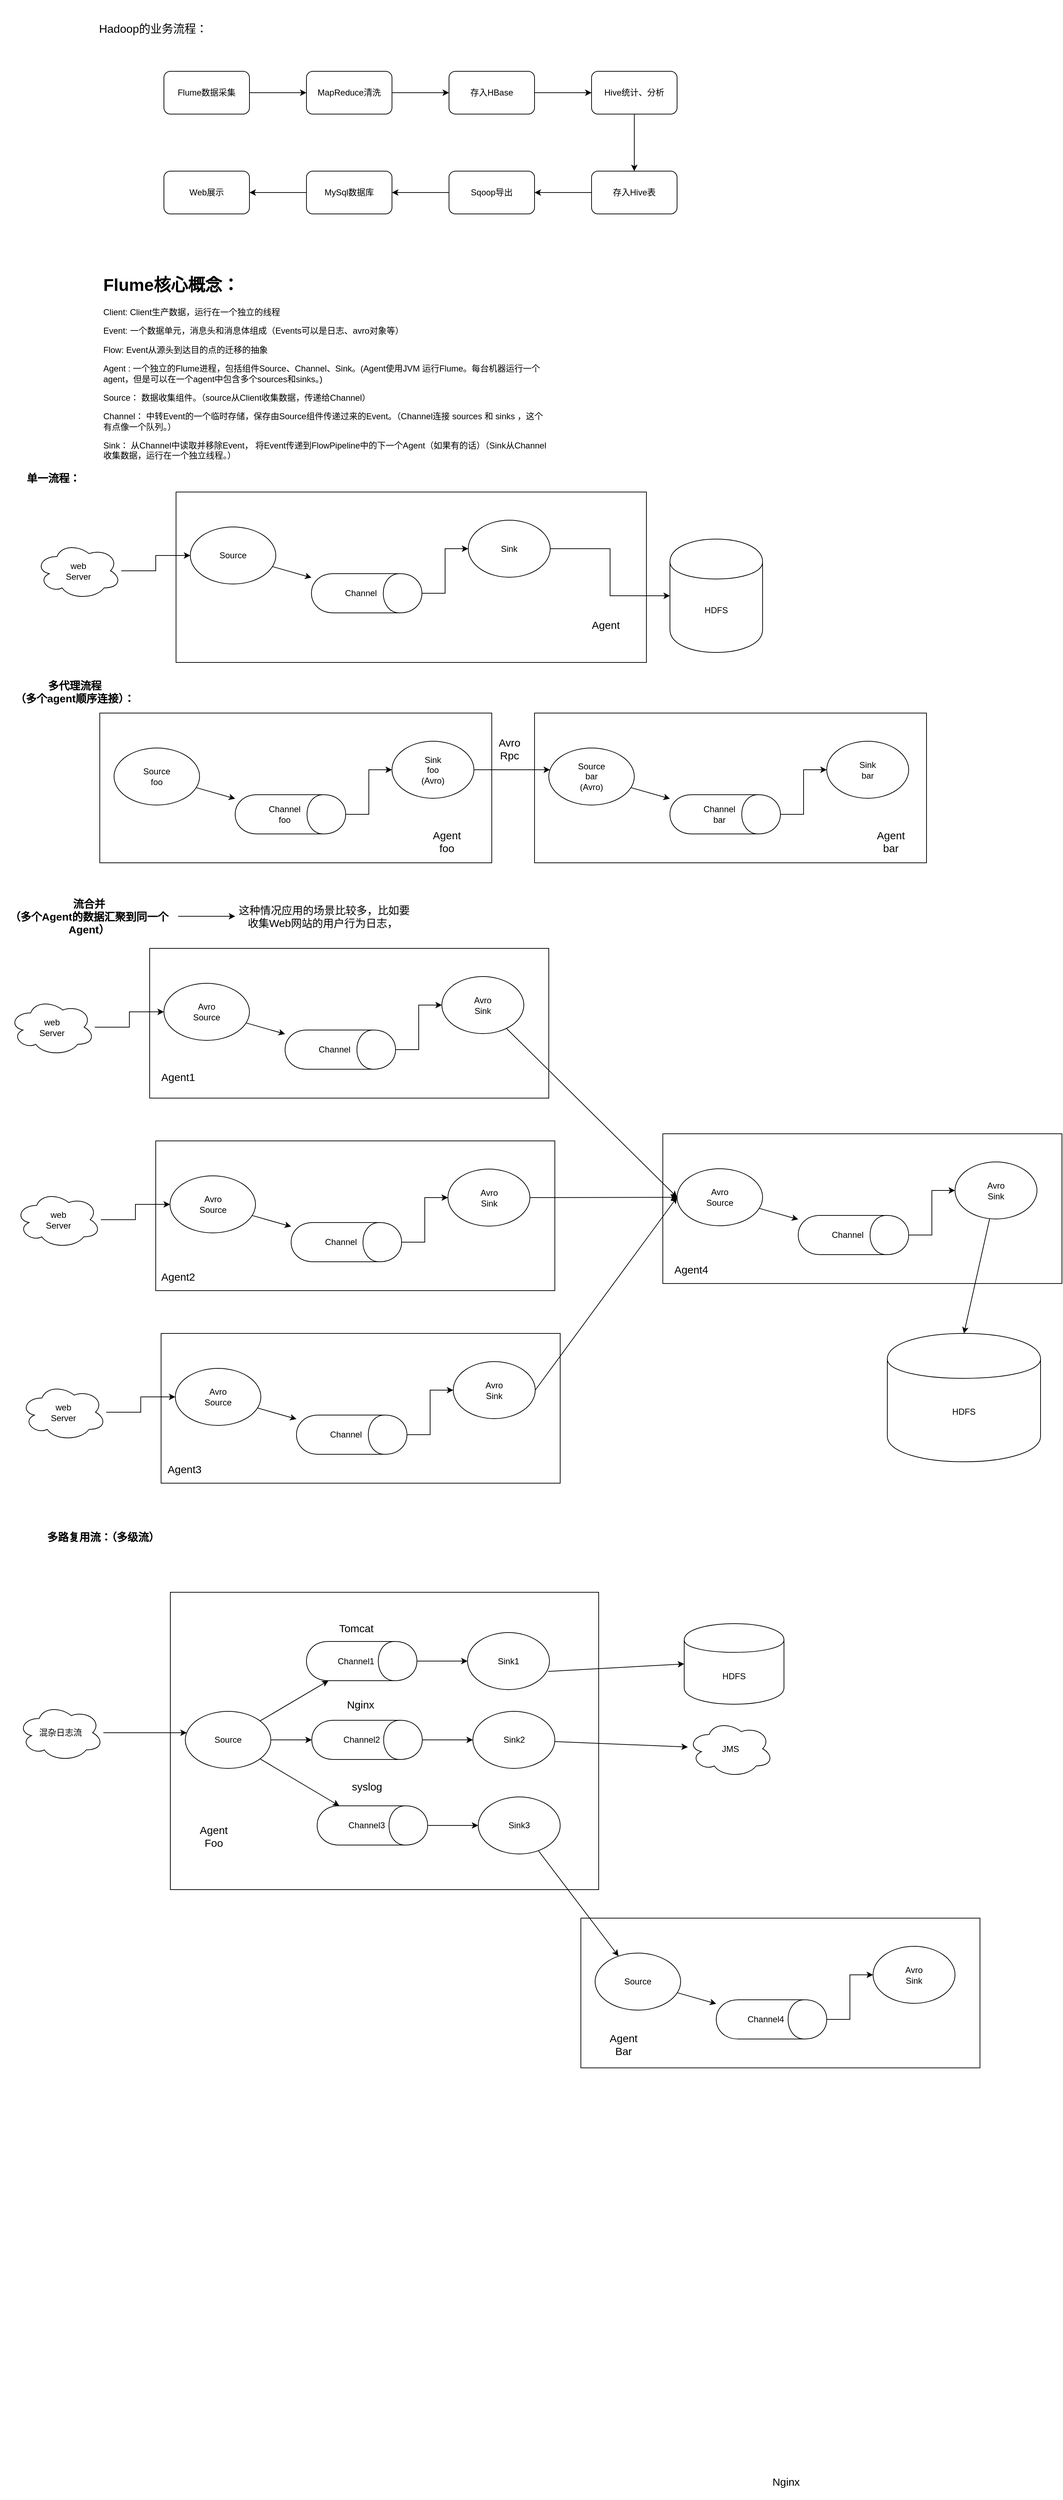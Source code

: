 <mxfile version="12.1.7" type="github" pages="1">
  <diagram id="ICmIhs_kqEvfcZLXCD_S" name="Page-1">
    <mxGraphModel dx="2483" dy="880" grid="1" gridSize="10" guides="1" tooltips="1" connect="1" arrows="1" fold="1" page="1" pageScale="1" pageWidth="827" pageHeight="1169" math="0" shadow="0">
      <root>
        <mxCell id="0"/>
        <mxCell id="1" parent="0"/>
        <mxCell id="8MvzPF-5aZqxKoNmmbvp-98" value="" style="rounded=0;whiteSpace=wrap;html=1;" vertex="1" parent="1">
          <mxGeometry x="159" y="2263" width="601" height="417" as="geometry"/>
        </mxCell>
        <mxCell id="8MvzPF-5aZqxKoNmmbvp-40" value="" style="rounded=0;whiteSpace=wrap;html=1;" vertex="1" parent="1">
          <mxGeometry x="670" y="1030" width="550" height="210" as="geometry"/>
        </mxCell>
        <mxCell id="8MvzPF-5aZqxKoNmmbvp-19" value="" style="rounded=0;whiteSpace=wrap;html=1;" vertex="1" parent="1">
          <mxGeometry x="167" y="720" width="660" height="239" as="geometry"/>
        </mxCell>
        <mxCell id="8MvzPF-5aZqxKoNmmbvp-1" value="&lt;font style=&quot;font-size: 16px&quot;&gt;Hadoop的业务流程：&lt;/font&gt;" style="text;html=1;strokeColor=none;fillColor=none;align=center;verticalAlign=middle;whiteSpace=wrap;rounded=0;" vertex="1" parent="1">
          <mxGeometry x="30" y="30" width="210" height="80" as="geometry"/>
        </mxCell>
        <mxCell id="8MvzPF-5aZqxKoNmmbvp-4" value="" style="edgeStyle=orthogonalEdgeStyle;rounded=0;orthogonalLoop=1;jettySize=auto;html=1;" edge="1" parent="1" source="8MvzPF-5aZqxKoNmmbvp-2" target="8MvzPF-5aZqxKoNmmbvp-3">
          <mxGeometry relative="1" as="geometry"/>
        </mxCell>
        <mxCell id="8MvzPF-5aZqxKoNmmbvp-2" value="Flume数据采集" style="rounded=1;whiteSpace=wrap;html=1;" vertex="1" parent="1">
          <mxGeometry x="150" y="130" width="120" height="60" as="geometry"/>
        </mxCell>
        <mxCell id="8MvzPF-5aZqxKoNmmbvp-6" value="" style="edgeStyle=orthogonalEdgeStyle;rounded=0;orthogonalLoop=1;jettySize=auto;html=1;" edge="1" parent="1" source="8MvzPF-5aZqxKoNmmbvp-3" target="8MvzPF-5aZqxKoNmmbvp-5">
          <mxGeometry relative="1" as="geometry"/>
        </mxCell>
        <mxCell id="8MvzPF-5aZqxKoNmmbvp-3" value="MapReduce清洗" style="rounded=1;whiteSpace=wrap;html=1;" vertex="1" parent="1">
          <mxGeometry x="350" y="130" width="120" height="60" as="geometry"/>
        </mxCell>
        <mxCell id="8MvzPF-5aZqxKoNmmbvp-8" value="" style="edgeStyle=orthogonalEdgeStyle;rounded=0;orthogonalLoop=1;jettySize=auto;html=1;" edge="1" parent="1" source="8MvzPF-5aZqxKoNmmbvp-5" target="8MvzPF-5aZqxKoNmmbvp-7">
          <mxGeometry relative="1" as="geometry"/>
        </mxCell>
        <mxCell id="8MvzPF-5aZqxKoNmmbvp-5" value="存入HBase" style="rounded=1;whiteSpace=wrap;html=1;" vertex="1" parent="1">
          <mxGeometry x="550" y="130" width="120" height="60" as="geometry"/>
        </mxCell>
        <mxCell id="8MvzPF-5aZqxKoNmmbvp-10" value="" style="edgeStyle=orthogonalEdgeStyle;rounded=0;orthogonalLoop=1;jettySize=auto;html=1;" edge="1" parent="1" source="8MvzPF-5aZqxKoNmmbvp-7" target="8MvzPF-5aZqxKoNmmbvp-9">
          <mxGeometry relative="1" as="geometry"/>
        </mxCell>
        <mxCell id="8MvzPF-5aZqxKoNmmbvp-7" value="Hive统计、分析" style="rounded=1;whiteSpace=wrap;html=1;" vertex="1" parent="1">
          <mxGeometry x="750" y="130" width="120" height="60" as="geometry"/>
        </mxCell>
        <mxCell id="8MvzPF-5aZqxKoNmmbvp-12" value="" style="edgeStyle=orthogonalEdgeStyle;rounded=0;orthogonalLoop=1;jettySize=auto;html=1;" edge="1" parent="1" source="8MvzPF-5aZqxKoNmmbvp-9" target="8MvzPF-5aZqxKoNmmbvp-11">
          <mxGeometry relative="1" as="geometry"/>
        </mxCell>
        <mxCell id="8MvzPF-5aZqxKoNmmbvp-9" value="存入Hive表" style="rounded=1;whiteSpace=wrap;html=1;" vertex="1" parent="1">
          <mxGeometry x="750" y="270" width="120" height="60" as="geometry"/>
        </mxCell>
        <mxCell id="8MvzPF-5aZqxKoNmmbvp-14" value="" style="edgeStyle=orthogonalEdgeStyle;rounded=0;orthogonalLoop=1;jettySize=auto;html=1;" edge="1" parent="1" source="8MvzPF-5aZqxKoNmmbvp-11" target="8MvzPF-5aZqxKoNmmbvp-13">
          <mxGeometry relative="1" as="geometry"/>
        </mxCell>
        <mxCell id="8MvzPF-5aZqxKoNmmbvp-11" value="Sqoop导出" style="rounded=1;whiteSpace=wrap;html=1;" vertex="1" parent="1">
          <mxGeometry x="550" y="270" width="120" height="60" as="geometry"/>
        </mxCell>
        <mxCell id="8MvzPF-5aZqxKoNmmbvp-16" value="" style="edgeStyle=orthogonalEdgeStyle;rounded=0;orthogonalLoop=1;jettySize=auto;html=1;" edge="1" parent="1" source="8MvzPF-5aZqxKoNmmbvp-13" target="8MvzPF-5aZqxKoNmmbvp-15">
          <mxGeometry relative="1" as="geometry"/>
        </mxCell>
        <mxCell id="8MvzPF-5aZqxKoNmmbvp-13" value="MySql数据库" style="rounded=1;whiteSpace=wrap;html=1;" vertex="1" parent="1">
          <mxGeometry x="350" y="270" width="120" height="60" as="geometry"/>
        </mxCell>
        <mxCell id="8MvzPF-5aZqxKoNmmbvp-15" value="Web展示" style="rounded=1;whiteSpace=wrap;html=1;" vertex="1" parent="1">
          <mxGeometry x="150" y="270" width="120" height="60" as="geometry"/>
        </mxCell>
        <mxCell id="8MvzPF-5aZqxKoNmmbvp-17" value="&lt;h1&gt;Flume核心概念：&lt;/h1&gt;&lt;p&gt;Client: Client生产数据，运行在一个独立的线程&lt;/p&gt;&lt;p&gt;Event: 一个数据单元，消息头和消息体组成（Events可以是日志、avro对象等）&lt;/p&gt;&lt;p&gt;Flow: Event从源头到达目的点的迁移的抽象&lt;/p&gt;&lt;p&gt;Agent : 一个独立的Flume进程，包括组件Source、Channel、Sink。(&lt;span style=&quot;background-color: rgb(255 , 255 , 255) ; font-family: , &amp;#34;ptsans&amp;#34; , &amp;#34;arial&amp;#34; , sans-serif&quot;&gt;Agent使用JVM 运行Flume。每台机器运行一个agent，但是可以在一个agent中包含&lt;/span&gt;&lt;span style=&quot;background-color: rgb(255 , 255 , 255) ; font-family: , &amp;#34;ptsans&amp;#34; , &amp;#34;arial&amp;#34; , sans-serif&quot;&gt;多个sources和sinks。&lt;/span&gt;&lt;span&gt;)&lt;/span&gt;&lt;/p&gt;&lt;p&gt;&lt;font style=&quot;font-size: 12px&quot;&gt;&lt;span style=&quot;background-color: rgb(255 , 255 , 255)&quot;&gt;Source： 数据收集组件。（source从Client收集数据，传递给Channel）&lt;/span&gt;&lt;br&gt;&lt;/font&gt;&lt;/p&gt;&lt;p&gt;&lt;font style=&quot;font-size: 12px&quot;&gt;&lt;span style=&quot;font-family: , &amp;#34;ptsans&amp;#34; , &amp;#34;arial&amp;#34; , sans-serif ; background-color: rgb(255 , 255 , 255)&quot;&gt;Channel： 中转Event的一个临时存储，保存由Source组件传递过来的Event。（Channel连接 sources 和 sinks ，这个有点像一个队列。）&lt;/span&gt;&lt;span style=&quot;background-color: rgb(255 , 255 , 255)&quot;&gt;&lt;br&gt;&lt;/span&gt;&lt;/font&gt;&lt;/p&gt;&lt;p&gt;&lt;font style=&quot;font-size: 12px&quot;&gt;&lt;span style=&quot;font-family: , &amp;#34;ptsans&amp;#34; , &amp;#34;arial&amp;#34; , sans-serif ; background-color: rgb(255 , 255 , 255)&quot;&gt;Sink： 从Channel中读取并移除Event， 将Event传递到FlowPipeline中的下一个Agent（如果有的话）（Sink从Channel收集数据，运行在一个独立线程。）&lt;/span&gt;&lt;span style=&quot;font-family: , &amp;#34;ptsans&amp;#34; , &amp;#34;arial&amp;#34; , sans-serif ; background-color: rgb(255 , 255 , 255)&quot;&gt;&lt;br&gt;&lt;/span&gt;&lt;/font&gt;&lt;/p&gt;&lt;p&gt;&lt;span style=&quot;background-color: rgb(255 , 255 , 255)&quot;&gt;&lt;br&gt;&lt;/span&gt;&lt;/p&gt;&lt;p&gt;&lt;br&gt;&lt;/p&gt;" style="text;html=1;strokeColor=none;fillColor=none;spacing=5;spacingTop=-20;whiteSpace=wrap;overflow=hidden;rounded=0;" vertex="1" parent="1">
          <mxGeometry x="60" y="410" width="630" height="270" as="geometry"/>
        </mxCell>
        <mxCell id="8MvzPF-5aZqxKoNmmbvp-22" value="" style="edgeStyle=orthogonalEdgeStyle;rounded=0;orthogonalLoop=1;jettySize=auto;html=1;" edge="1" parent="1" source="8MvzPF-5aZqxKoNmmbvp-18" target="8MvzPF-5aZqxKoNmmbvp-20">
          <mxGeometry relative="1" as="geometry">
            <mxPoint x="140" y="865.5" as="targetPoint"/>
          </mxGeometry>
        </mxCell>
        <mxCell id="8MvzPF-5aZqxKoNmmbvp-18" value="web&lt;br&gt;Server" style="ellipse;shape=cloud;whiteSpace=wrap;html=1;" vertex="1" parent="1">
          <mxGeometry x="-30" y="790.5" width="120" height="80" as="geometry"/>
        </mxCell>
        <mxCell id="8MvzPF-5aZqxKoNmmbvp-20" value="Source" style="ellipse;whiteSpace=wrap;html=1;" vertex="1" parent="1">
          <mxGeometry x="187" y="769" width="120" height="80" as="geometry"/>
        </mxCell>
        <mxCell id="8MvzPF-5aZqxKoNmmbvp-28" value="" style="edgeStyle=orthogonalEdgeStyle;rounded=0;orthogonalLoop=1;jettySize=auto;html=1;" edge="1" parent="1" source="8MvzPF-5aZqxKoNmmbvp-23" target="8MvzPF-5aZqxKoNmmbvp-26">
          <mxGeometry relative="1" as="geometry">
            <mxPoint x="667" y="862.5" as="targetPoint"/>
          </mxGeometry>
        </mxCell>
        <mxCell id="8MvzPF-5aZqxKoNmmbvp-23" value="Channel" style="shape=cylinder;whiteSpace=wrap;html=1;boundedLbl=1;backgroundOutline=1;direction=south;" vertex="1" parent="1">
          <mxGeometry x="357" y="834.5" width="155" height="55" as="geometry"/>
        </mxCell>
        <mxCell id="8MvzPF-5aZqxKoNmmbvp-24" value="&lt;font style=&quot;font-size: 15px&quot;&gt;Agent&lt;/font&gt;" style="text;html=1;strokeColor=none;fillColor=none;align=center;verticalAlign=middle;whiteSpace=wrap;rounded=0;" vertex="1" parent="1">
          <mxGeometry x="750" y="895.5" width="40" height="20" as="geometry"/>
        </mxCell>
        <mxCell id="8MvzPF-5aZqxKoNmmbvp-25" value="" style="endArrow=classic;html=1;" edge="1" parent="1" source="8MvzPF-5aZqxKoNmmbvp-20" target="8MvzPF-5aZqxKoNmmbvp-23">
          <mxGeometry width="50" height="50" relative="1" as="geometry">
            <mxPoint x="-53" y="1019" as="sourcePoint"/>
            <mxPoint x="-3" y="969" as="targetPoint"/>
          </mxGeometry>
        </mxCell>
        <mxCell id="8MvzPF-5aZqxKoNmmbvp-31" value="" style="edgeStyle=orthogonalEdgeStyle;rounded=0;orthogonalLoop=1;jettySize=auto;html=1;" edge="1" parent="1" source="8MvzPF-5aZqxKoNmmbvp-26" target="8MvzPF-5aZqxKoNmmbvp-29">
          <mxGeometry relative="1" as="geometry">
            <mxPoint x="840" y="790" as="targetPoint"/>
          </mxGeometry>
        </mxCell>
        <mxCell id="8MvzPF-5aZqxKoNmmbvp-26" value="Sink" style="ellipse;whiteSpace=wrap;html=1;" vertex="1" parent="1">
          <mxGeometry x="577" y="759.5" width="115" height="80" as="geometry"/>
        </mxCell>
        <mxCell id="8MvzPF-5aZqxKoNmmbvp-29" value="HDFS" style="shape=cylinder;whiteSpace=wrap;html=1;boundedLbl=1;backgroundOutline=1;" vertex="1" parent="1">
          <mxGeometry x="860" y="786" width="130" height="159" as="geometry"/>
        </mxCell>
        <mxCell id="8MvzPF-5aZqxKoNmmbvp-32" value="&lt;b&gt;&lt;font style=&quot;font-size: 15px&quot;&gt;单一流程：&lt;/font&gt;&lt;/b&gt;" style="text;html=1;strokeColor=none;fillColor=none;align=center;verticalAlign=middle;whiteSpace=wrap;rounded=0;" vertex="1" parent="1">
          <mxGeometry x="-55" y="680" width="100" height="40" as="geometry"/>
        </mxCell>
        <mxCell id="8MvzPF-5aZqxKoNmmbvp-33" value="" style="rounded=0;whiteSpace=wrap;html=1;" vertex="1" parent="1">
          <mxGeometry x="60" y="1030" width="550" height="210" as="geometry"/>
        </mxCell>
        <mxCell id="8MvzPF-5aZqxKoNmmbvp-34" value="Source&lt;br&gt;foo" style="ellipse;whiteSpace=wrap;html=1;" vertex="1" parent="1">
          <mxGeometry x="80" y="1079" width="120" height="80" as="geometry"/>
        </mxCell>
        <mxCell id="8MvzPF-5aZqxKoNmmbvp-35" value="" style="edgeStyle=orthogonalEdgeStyle;rounded=0;orthogonalLoop=1;jettySize=auto;html=1;" edge="1" parent="1" source="8MvzPF-5aZqxKoNmmbvp-36" target="8MvzPF-5aZqxKoNmmbvp-38">
          <mxGeometry relative="1" as="geometry">
            <mxPoint x="560" y="1172.5" as="targetPoint"/>
          </mxGeometry>
        </mxCell>
        <mxCell id="8MvzPF-5aZqxKoNmmbvp-36" value="Channel&lt;br&gt;foo" style="shape=cylinder;whiteSpace=wrap;html=1;boundedLbl=1;backgroundOutline=1;direction=south;" vertex="1" parent="1">
          <mxGeometry x="250" y="1144.5" width="155" height="55" as="geometry"/>
        </mxCell>
        <mxCell id="8MvzPF-5aZqxKoNmmbvp-37" value="" style="endArrow=classic;html=1;" edge="1" parent="1" source="8MvzPF-5aZqxKoNmmbvp-34" target="8MvzPF-5aZqxKoNmmbvp-36">
          <mxGeometry width="50" height="50" relative="1" as="geometry">
            <mxPoint x="-160" y="1329" as="sourcePoint"/>
            <mxPoint x="-110" y="1279" as="targetPoint"/>
          </mxGeometry>
        </mxCell>
        <mxCell id="8MvzPF-5aZqxKoNmmbvp-48" value="" style="edgeStyle=orthogonalEdgeStyle;rounded=0;orthogonalLoop=1;jettySize=auto;html=1;" edge="1" parent="1" source="8MvzPF-5aZqxKoNmmbvp-38" target="8MvzPF-5aZqxKoNmmbvp-41">
          <mxGeometry relative="1" as="geometry">
            <mxPoint x="665" y="1109.5" as="targetPoint"/>
            <Array as="points">
              <mxPoint x="660" y="1110"/>
              <mxPoint x="660" y="1110"/>
            </Array>
          </mxGeometry>
        </mxCell>
        <mxCell id="8MvzPF-5aZqxKoNmmbvp-38" value="Sink&lt;br&gt;foo&lt;br&gt;(Avro)" style="ellipse;whiteSpace=wrap;html=1;" vertex="1" parent="1">
          <mxGeometry x="470" y="1069.5" width="115" height="80" as="geometry"/>
        </mxCell>
        <mxCell id="8MvzPF-5aZqxKoNmmbvp-39" value="&lt;b&gt;&lt;font style=&quot;font-size: 15px&quot;&gt;多代理流程&lt;br&gt;（多个agent顺序连接）：&lt;/font&gt;&lt;/b&gt;" style="text;html=1;strokeColor=none;fillColor=none;align=center;verticalAlign=middle;whiteSpace=wrap;rounded=0;" vertex="1" parent="1">
          <mxGeometry x="-80" y="980" width="210" height="40" as="geometry"/>
        </mxCell>
        <mxCell id="8MvzPF-5aZqxKoNmmbvp-41" value="Source&lt;br&gt;bar&lt;br&gt;(Avro)" style="ellipse;whiteSpace=wrap;html=1;" vertex="1" parent="1">
          <mxGeometry x="690" y="1079" width="120" height="80" as="geometry"/>
        </mxCell>
        <mxCell id="8MvzPF-5aZqxKoNmmbvp-42" value="" style="edgeStyle=orthogonalEdgeStyle;rounded=0;orthogonalLoop=1;jettySize=auto;html=1;" edge="1" parent="1" source="8MvzPF-5aZqxKoNmmbvp-43" target="8MvzPF-5aZqxKoNmmbvp-45">
          <mxGeometry relative="1" as="geometry">
            <mxPoint x="1170" y="1172.5" as="targetPoint"/>
          </mxGeometry>
        </mxCell>
        <mxCell id="8MvzPF-5aZqxKoNmmbvp-43" value="Channel&lt;br&gt;bar" style="shape=cylinder;whiteSpace=wrap;html=1;boundedLbl=1;backgroundOutline=1;direction=south;" vertex="1" parent="1">
          <mxGeometry x="860" y="1144.5" width="155" height="55" as="geometry"/>
        </mxCell>
        <mxCell id="8MvzPF-5aZqxKoNmmbvp-44" value="" style="endArrow=classic;html=1;" edge="1" parent="1" source="8MvzPF-5aZqxKoNmmbvp-41" target="8MvzPF-5aZqxKoNmmbvp-43">
          <mxGeometry width="50" height="50" relative="1" as="geometry">
            <mxPoint x="450" y="1329" as="sourcePoint"/>
            <mxPoint x="500" y="1279" as="targetPoint"/>
          </mxGeometry>
        </mxCell>
        <mxCell id="8MvzPF-5aZqxKoNmmbvp-45" value="Sink&lt;br&gt;bar" style="ellipse;whiteSpace=wrap;html=1;" vertex="1" parent="1">
          <mxGeometry x="1080" y="1069.5" width="115" height="80" as="geometry"/>
        </mxCell>
        <mxCell id="8MvzPF-5aZqxKoNmmbvp-46" value="&lt;font style=&quot;font-size: 15px&quot;&gt;Agent&lt;br&gt;foo&lt;br&gt;&lt;/font&gt;" style="text;html=1;strokeColor=none;fillColor=none;align=center;verticalAlign=middle;whiteSpace=wrap;rounded=0;" vertex="1" parent="1">
          <mxGeometry x="527" y="1200" width="40" height="20" as="geometry"/>
        </mxCell>
        <mxCell id="8MvzPF-5aZqxKoNmmbvp-49" value="&lt;font style=&quot;font-size: 15px&quot;&gt;Avro&lt;br&gt;Rpc&lt;br&gt;&lt;/font&gt;" style="text;html=1;strokeColor=none;fillColor=none;align=center;verticalAlign=middle;whiteSpace=wrap;rounded=0;" vertex="1" parent="1">
          <mxGeometry x="614.5" y="1069.5" width="40" height="20" as="geometry"/>
        </mxCell>
        <mxCell id="8MvzPF-5aZqxKoNmmbvp-51" value="&lt;font style=&quot;font-size: 15px&quot;&gt;Agent&lt;br&gt;bar&lt;br&gt;&lt;/font&gt;" style="text;html=1;strokeColor=none;fillColor=none;align=center;verticalAlign=middle;whiteSpace=wrap;rounded=0;" vertex="1" parent="1">
          <mxGeometry x="1150" y="1199.5" width="40" height="20" as="geometry"/>
        </mxCell>
        <mxCell id="8MvzPF-5aZqxKoNmmbvp-95" value="" style="edgeStyle=orthogonalEdgeStyle;rounded=0;orthogonalLoop=1;jettySize=auto;html=1;" edge="1" parent="1" source="8MvzPF-5aZqxKoNmmbvp-52" target="8MvzPF-5aZqxKoNmmbvp-94">
          <mxGeometry relative="1" as="geometry"/>
        </mxCell>
        <mxCell id="8MvzPF-5aZqxKoNmmbvp-52" value="&lt;span style=&quot;font-size: 15px&quot;&gt;&lt;b&gt;流合并&lt;br&gt;（多个Agent的数据汇聚到同一个Agent）&lt;/b&gt;&lt;/span&gt;" style="text;html=1;strokeColor=none;fillColor=none;align=center;verticalAlign=middle;whiteSpace=wrap;rounded=0;" vertex="1" parent="1">
          <mxGeometry x="-80" y="1280" width="250" height="70" as="geometry"/>
        </mxCell>
        <mxCell id="8MvzPF-5aZqxKoNmmbvp-94" value="&lt;span style=&quot;font-family: , &amp;#34;ptsans&amp;#34; , &amp;#34;arial&amp;#34; , sans-serif ; font-size: 15px ; background-color: rgb(255 , 255 , 255)&quot;&gt;这种情况应用的场景比较多，比如要收集&lt;/span&gt;&lt;span class=&quot;fontstyle1&quot; style=&quot;margin: 0px ; padding: 0px ; font-family: , &amp;#34;ptsans&amp;#34; , &amp;#34;arial&amp;#34; , sans-serif ; font-size: 15px ; background-color: rgb(255 , 255 , 255)&quot;&gt;Web&lt;span class=&quot;fontstyle0&quot; style=&quot;margin: 0px ; padding: 0px&quot;&gt;网站的用户行为日志，&amp;nbsp;&lt;/span&gt;&lt;/span&gt;" style="text;html=1;strokeColor=none;fillColor=none;align=center;verticalAlign=middle;whiteSpace=wrap;rounded=0;" vertex="1" parent="1">
          <mxGeometry x="250" y="1280" width="250" height="70" as="geometry"/>
        </mxCell>
        <mxCell id="8MvzPF-5aZqxKoNmmbvp-53" value="" style="rounded=0;whiteSpace=wrap;html=1;" vertex="1" parent="1">
          <mxGeometry x="130" y="1360" width="560" height="210" as="geometry"/>
        </mxCell>
        <mxCell id="8MvzPF-5aZqxKoNmmbvp-54" value="" style="edgeStyle=orthogonalEdgeStyle;rounded=0;orthogonalLoop=1;jettySize=auto;html=1;" edge="1" parent="1" source="8MvzPF-5aZqxKoNmmbvp-55" target="8MvzPF-5aZqxKoNmmbvp-56">
          <mxGeometry relative="1" as="geometry">
            <mxPoint x="103" y="1505.5" as="targetPoint"/>
          </mxGeometry>
        </mxCell>
        <mxCell id="8MvzPF-5aZqxKoNmmbvp-55" value="web&lt;br&gt;Server" style="ellipse;shape=cloud;whiteSpace=wrap;html=1;" vertex="1" parent="1">
          <mxGeometry x="-67" y="1430.5" width="120" height="80" as="geometry"/>
        </mxCell>
        <mxCell id="8MvzPF-5aZqxKoNmmbvp-56" value="Avro&lt;br&gt;Source" style="ellipse;whiteSpace=wrap;html=1;" vertex="1" parent="1">
          <mxGeometry x="150" y="1409" width="120" height="80" as="geometry"/>
        </mxCell>
        <mxCell id="8MvzPF-5aZqxKoNmmbvp-57" value="" style="edgeStyle=orthogonalEdgeStyle;rounded=0;orthogonalLoop=1;jettySize=auto;html=1;" edge="1" parent="1" source="8MvzPF-5aZqxKoNmmbvp-58" target="8MvzPF-5aZqxKoNmmbvp-60">
          <mxGeometry relative="1" as="geometry">
            <mxPoint x="630" y="1502.5" as="targetPoint"/>
          </mxGeometry>
        </mxCell>
        <mxCell id="8MvzPF-5aZqxKoNmmbvp-58" value="Channel" style="shape=cylinder;whiteSpace=wrap;html=1;boundedLbl=1;backgroundOutline=1;direction=south;" vertex="1" parent="1">
          <mxGeometry x="320" y="1474.5" width="155" height="55" as="geometry"/>
        </mxCell>
        <mxCell id="8MvzPF-5aZqxKoNmmbvp-59" value="" style="endArrow=classic;html=1;" edge="1" parent="1" source="8MvzPF-5aZqxKoNmmbvp-56" target="8MvzPF-5aZqxKoNmmbvp-58">
          <mxGeometry width="50" height="50" relative="1" as="geometry">
            <mxPoint x="-90" y="1659" as="sourcePoint"/>
            <mxPoint x="-40" y="1609" as="targetPoint"/>
          </mxGeometry>
        </mxCell>
        <mxCell id="8MvzPF-5aZqxKoNmmbvp-60" value="Avro&lt;br&gt;Sink" style="ellipse;whiteSpace=wrap;html=1;" vertex="1" parent="1">
          <mxGeometry x="540" y="1399.5" width="115" height="80" as="geometry"/>
        </mxCell>
        <mxCell id="8MvzPF-5aZqxKoNmmbvp-61" value="" style="rounded=0;whiteSpace=wrap;html=1;" vertex="1" parent="1">
          <mxGeometry x="138.5" y="1630" width="560" height="210" as="geometry"/>
        </mxCell>
        <mxCell id="8MvzPF-5aZqxKoNmmbvp-62" value="" style="edgeStyle=orthogonalEdgeStyle;rounded=0;orthogonalLoop=1;jettySize=auto;html=1;" edge="1" parent="1" source="8MvzPF-5aZqxKoNmmbvp-63" target="8MvzPF-5aZqxKoNmmbvp-64">
          <mxGeometry relative="1" as="geometry">
            <mxPoint x="111.5" y="1775.5" as="targetPoint"/>
          </mxGeometry>
        </mxCell>
        <mxCell id="8MvzPF-5aZqxKoNmmbvp-63" value="web&lt;br&gt;Server" style="ellipse;shape=cloud;whiteSpace=wrap;html=1;" vertex="1" parent="1">
          <mxGeometry x="-58.5" y="1700.5" width="120" height="80" as="geometry"/>
        </mxCell>
        <mxCell id="8MvzPF-5aZqxKoNmmbvp-64" value="Avro&lt;br&gt;Source" style="ellipse;whiteSpace=wrap;html=1;" vertex="1" parent="1">
          <mxGeometry x="158.5" y="1679" width="120" height="80" as="geometry"/>
        </mxCell>
        <mxCell id="8MvzPF-5aZqxKoNmmbvp-65" value="" style="edgeStyle=orthogonalEdgeStyle;rounded=0;orthogonalLoop=1;jettySize=auto;html=1;" edge="1" parent="1" source="8MvzPF-5aZqxKoNmmbvp-66" target="8MvzPF-5aZqxKoNmmbvp-68">
          <mxGeometry relative="1" as="geometry">
            <mxPoint x="638.5" y="1772.5" as="targetPoint"/>
          </mxGeometry>
        </mxCell>
        <mxCell id="8MvzPF-5aZqxKoNmmbvp-66" value="Channel" style="shape=cylinder;whiteSpace=wrap;html=1;boundedLbl=1;backgroundOutline=1;direction=south;" vertex="1" parent="1">
          <mxGeometry x="328.5" y="1744.5" width="155" height="55" as="geometry"/>
        </mxCell>
        <mxCell id="8MvzPF-5aZqxKoNmmbvp-67" value="" style="endArrow=classic;html=1;" edge="1" parent="1" source="8MvzPF-5aZqxKoNmmbvp-64" target="8MvzPF-5aZqxKoNmmbvp-66">
          <mxGeometry width="50" height="50" relative="1" as="geometry">
            <mxPoint x="-81.5" y="1929" as="sourcePoint"/>
            <mxPoint x="-31.5" y="1879" as="targetPoint"/>
          </mxGeometry>
        </mxCell>
        <mxCell id="8MvzPF-5aZqxKoNmmbvp-68" value="Avro&lt;br&gt;Sink" style="ellipse;whiteSpace=wrap;html=1;" vertex="1" parent="1">
          <mxGeometry x="548.5" y="1669.5" width="115" height="80" as="geometry"/>
        </mxCell>
        <mxCell id="8MvzPF-5aZqxKoNmmbvp-69" value="" style="rounded=0;whiteSpace=wrap;html=1;" vertex="1" parent="1">
          <mxGeometry x="146" y="1900" width="560" height="210" as="geometry"/>
        </mxCell>
        <mxCell id="8MvzPF-5aZqxKoNmmbvp-70" value="" style="edgeStyle=orthogonalEdgeStyle;rounded=0;orthogonalLoop=1;jettySize=auto;html=1;" edge="1" parent="1" source="8MvzPF-5aZqxKoNmmbvp-71" target="8MvzPF-5aZqxKoNmmbvp-72">
          <mxGeometry relative="1" as="geometry">
            <mxPoint x="119" y="2045.5" as="targetPoint"/>
          </mxGeometry>
        </mxCell>
        <mxCell id="8MvzPF-5aZqxKoNmmbvp-71" value="web&lt;br&gt;Server" style="ellipse;shape=cloud;whiteSpace=wrap;html=1;" vertex="1" parent="1">
          <mxGeometry x="-51" y="1970.5" width="120" height="80" as="geometry"/>
        </mxCell>
        <mxCell id="8MvzPF-5aZqxKoNmmbvp-72" value="Avro&lt;br&gt;Source" style="ellipse;whiteSpace=wrap;html=1;" vertex="1" parent="1">
          <mxGeometry x="166" y="1949" width="120" height="80" as="geometry"/>
        </mxCell>
        <mxCell id="8MvzPF-5aZqxKoNmmbvp-73" value="" style="edgeStyle=orthogonalEdgeStyle;rounded=0;orthogonalLoop=1;jettySize=auto;html=1;" edge="1" parent="1" source="8MvzPF-5aZqxKoNmmbvp-74" target="8MvzPF-5aZqxKoNmmbvp-76">
          <mxGeometry relative="1" as="geometry">
            <mxPoint x="646" y="2042.5" as="targetPoint"/>
          </mxGeometry>
        </mxCell>
        <mxCell id="8MvzPF-5aZqxKoNmmbvp-74" value="Channel" style="shape=cylinder;whiteSpace=wrap;html=1;boundedLbl=1;backgroundOutline=1;direction=south;" vertex="1" parent="1">
          <mxGeometry x="336" y="2014.5" width="155" height="55" as="geometry"/>
        </mxCell>
        <mxCell id="8MvzPF-5aZqxKoNmmbvp-75" value="" style="endArrow=classic;html=1;" edge="1" parent="1" source="8MvzPF-5aZqxKoNmmbvp-72" target="8MvzPF-5aZqxKoNmmbvp-74">
          <mxGeometry width="50" height="50" relative="1" as="geometry">
            <mxPoint x="-74" y="2199" as="sourcePoint"/>
            <mxPoint x="-24" y="2149" as="targetPoint"/>
          </mxGeometry>
        </mxCell>
        <mxCell id="8MvzPF-5aZqxKoNmmbvp-76" value="Avro&lt;br&gt;Sink" style="ellipse;whiteSpace=wrap;html=1;" vertex="1" parent="1">
          <mxGeometry x="556" y="1939.5" width="115" height="80" as="geometry"/>
        </mxCell>
        <mxCell id="8MvzPF-5aZqxKoNmmbvp-77" value="&lt;font style=&quot;font-size: 15px&quot;&gt;Agent1&lt;/font&gt;" style="text;html=1;strokeColor=none;fillColor=none;align=center;verticalAlign=middle;whiteSpace=wrap;rounded=0;" vertex="1" parent="1">
          <mxGeometry x="150" y="1529.5" width="40" height="20" as="geometry"/>
        </mxCell>
        <mxCell id="8MvzPF-5aZqxKoNmmbvp-78" value="&lt;font style=&quot;font-size: 15px&quot;&gt;Agent2&lt;/font&gt;" style="text;html=1;strokeColor=none;fillColor=none;align=center;verticalAlign=middle;whiteSpace=wrap;rounded=0;" vertex="1" parent="1">
          <mxGeometry x="150" y="1810" width="40" height="20" as="geometry"/>
        </mxCell>
        <mxCell id="8MvzPF-5aZqxKoNmmbvp-79" value="&lt;font style=&quot;font-size: 15px&quot;&gt;Agent3&lt;/font&gt;" style="text;html=1;strokeColor=none;fillColor=none;align=center;verticalAlign=middle;whiteSpace=wrap;rounded=0;" vertex="1" parent="1">
          <mxGeometry x="158.5" y="2080" width="40" height="20" as="geometry"/>
        </mxCell>
        <mxCell id="8MvzPF-5aZqxKoNmmbvp-80" value="" style="rounded=0;whiteSpace=wrap;html=1;" vertex="1" parent="1">
          <mxGeometry x="850" y="1620" width="560" height="210" as="geometry"/>
        </mxCell>
        <mxCell id="8MvzPF-5aZqxKoNmmbvp-81" value="Avro&lt;br&gt;Source" style="ellipse;whiteSpace=wrap;html=1;" vertex="1" parent="1">
          <mxGeometry x="870" y="1669" width="120" height="80" as="geometry"/>
        </mxCell>
        <mxCell id="8MvzPF-5aZqxKoNmmbvp-82" value="" style="edgeStyle=orthogonalEdgeStyle;rounded=0;orthogonalLoop=1;jettySize=auto;html=1;" edge="1" parent="1" source="8MvzPF-5aZqxKoNmmbvp-83" target="8MvzPF-5aZqxKoNmmbvp-85">
          <mxGeometry relative="1" as="geometry">
            <mxPoint x="1350" y="1762.5" as="targetPoint"/>
          </mxGeometry>
        </mxCell>
        <mxCell id="8MvzPF-5aZqxKoNmmbvp-83" value="Channel" style="shape=cylinder;whiteSpace=wrap;html=1;boundedLbl=1;backgroundOutline=1;direction=south;" vertex="1" parent="1">
          <mxGeometry x="1040" y="1734.5" width="155" height="55" as="geometry"/>
        </mxCell>
        <mxCell id="8MvzPF-5aZqxKoNmmbvp-84" value="" style="endArrow=classic;html=1;" edge="1" parent="1" source="8MvzPF-5aZqxKoNmmbvp-81" target="8MvzPF-5aZqxKoNmmbvp-83">
          <mxGeometry width="50" height="50" relative="1" as="geometry">
            <mxPoint x="630" y="1919" as="sourcePoint"/>
            <mxPoint x="680" y="1869" as="targetPoint"/>
          </mxGeometry>
        </mxCell>
        <mxCell id="8MvzPF-5aZqxKoNmmbvp-85" value="Avro&lt;br&gt;Sink" style="ellipse;whiteSpace=wrap;html=1;" vertex="1" parent="1">
          <mxGeometry x="1260" y="1659.5" width="115" height="80" as="geometry"/>
        </mxCell>
        <mxCell id="8MvzPF-5aZqxKoNmmbvp-86" value="&lt;font style=&quot;font-size: 15px&quot;&gt;Agent4&lt;/font&gt;" style="text;html=1;strokeColor=none;fillColor=none;align=center;verticalAlign=middle;whiteSpace=wrap;rounded=0;" vertex="1" parent="1">
          <mxGeometry x="870" y="1799.5" width="40" height="20" as="geometry"/>
        </mxCell>
        <mxCell id="8MvzPF-5aZqxKoNmmbvp-89" value="" style="endArrow=classic;html=1;exitX=1;exitY=0.5;exitDx=0;exitDy=0;" edge="1" parent="1" source="8MvzPF-5aZqxKoNmmbvp-76" target="8MvzPF-5aZqxKoNmmbvp-81">
          <mxGeometry width="50" height="50" relative="1" as="geometry">
            <mxPoint x="-80" y="2180" as="sourcePoint"/>
            <mxPoint x="790" y="1760" as="targetPoint"/>
            <Array as="points">
              <mxPoint x="870" y="1709"/>
            </Array>
          </mxGeometry>
        </mxCell>
        <mxCell id="8MvzPF-5aZqxKoNmmbvp-90" value="" style="endArrow=classic;html=1;exitX=1;exitY=0.5;exitDx=0;exitDy=0;" edge="1" parent="1" source="8MvzPF-5aZqxKoNmmbvp-68" target="8MvzPF-5aZqxKoNmmbvp-81">
          <mxGeometry width="50" height="50" relative="1" as="geometry">
            <mxPoint x="670" y="1721.5" as="sourcePoint"/>
            <mxPoint x="789" y="1502" as="targetPoint"/>
          </mxGeometry>
        </mxCell>
        <mxCell id="8MvzPF-5aZqxKoNmmbvp-91" value="" style="endArrow=classic;html=1;entryX=0;entryY=0.5;entryDx=0;entryDy=0;" edge="1" parent="1" source="8MvzPF-5aZqxKoNmmbvp-60" target="8MvzPF-5aZqxKoNmmbvp-81">
          <mxGeometry width="50" height="50" relative="1" as="geometry">
            <mxPoint x="691" y="1999.5" as="sourcePoint"/>
            <mxPoint x="810" y="1780" as="targetPoint"/>
          </mxGeometry>
        </mxCell>
        <mxCell id="8MvzPF-5aZqxKoNmmbvp-92" value="HDFS" style="shape=cylinder;whiteSpace=wrap;html=1;boundedLbl=1;backgroundOutline=1;" vertex="1" parent="1">
          <mxGeometry x="1165" y="1900" width="215" height="180" as="geometry"/>
        </mxCell>
        <mxCell id="8MvzPF-5aZqxKoNmmbvp-93" value="" style="endArrow=classic;html=1;entryX=0.5;entryY=0;entryDx=0;entryDy=0;" edge="1" parent="1" source="8MvzPF-5aZqxKoNmmbvp-85" target="8MvzPF-5aZqxKoNmmbvp-92">
          <mxGeometry width="50" height="50" relative="1" as="geometry">
            <mxPoint x="580" y="2180" as="sourcePoint"/>
            <mxPoint x="630" y="2130" as="targetPoint"/>
          </mxGeometry>
        </mxCell>
        <mxCell id="8MvzPF-5aZqxKoNmmbvp-96" value="&lt;span style=&quot;font-size: 15px&quot;&gt;&lt;b&gt;多路复用流：（多级流）&lt;/b&gt;&lt;/span&gt;" style="text;html=1;strokeColor=none;fillColor=none;align=center;verticalAlign=middle;whiteSpace=wrap;rounded=0;" vertex="1" parent="1">
          <mxGeometry x="-60" y="2150" width="250" height="70" as="geometry"/>
        </mxCell>
        <mxCell id="8MvzPF-5aZqxKoNmmbvp-107" value="" style="edgeStyle=orthogonalEdgeStyle;rounded=0;orthogonalLoop=1;jettySize=auto;html=1;entryX=0.017;entryY=0.375;entryDx=0;entryDy=0;entryPerimeter=0;" edge="1" parent="1" source="8MvzPF-5aZqxKoNmmbvp-97" target="8MvzPF-5aZqxKoNmmbvp-99">
          <mxGeometry relative="1" as="geometry">
            <mxPoint x="-100" y="2320" as="targetPoint"/>
          </mxGeometry>
        </mxCell>
        <mxCell id="8MvzPF-5aZqxKoNmmbvp-97" value="混杂日志流" style="ellipse;shape=cloud;whiteSpace=wrap;html=1;" vertex="1" parent="1">
          <mxGeometry x="-55" y="2420" width="120" height="80" as="geometry"/>
        </mxCell>
        <mxCell id="8MvzPF-5aZqxKoNmmbvp-114" value="" style="edgeStyle=orthogonalEdgeStyle;rounded=0;orthogonalLoop=1;jettySize=auto;html=1;" edge="1" parent="1" source="8MvzPF-5aZqxKoNmmbvp-99" target="8MvzPF-5aZqxKoNmmbvp-109">
          <mxGeometry relative="1" as="geometry"/>
        </mxCell>
        <mxCell id="8MvzPF-5aZqxKoNmmbvp-99" value="Source" style="ellipse;whiteSpace=wrap;html=1;" vertex="1" parent="1">
          <mxGeometry x="180" y="2430" width="120" height="80" as="geometry"/>
        </mxCell>
        <mxCell id="8MvzPF-5aZqxKoNmmbvp-100" value="" style="edgeStyle=orthogonalEdgeStyle;rounded=0;orthogonalLoop=1;jettySize=auto;html=1;" edge="1" parent="1" source="8MvzPF-5aZqxKoNmmbvp-101" target="8MvzPF-5aZqxKoNmmbvp-103">
          <mxGeometry relative="1" as="geometry">
            <mxPoint x="666" y="2422.5" as="targetPoint"/>
          </mxGeometry>
        </mxCell>
        <mxCell id="8MvzPF-5aZqxKoNmmbvp-101" value="Channel1" style="shape=cylinder;whiteSpace=wrap;html=1;boundedLbl=1;backgroundOutline=1;direction=south;" vertex="1" parent="1">
          <mxGeometry x="350" y="2332" width="155" height="55" as="geometry"/>
        </mxCell>
        <mxCell id="8MvzPF-5aZqxKoNmmbvp-102" value="" style="endArrow=classic;html=1;" edge="1" parent="1" source="8MvzPF-5aZqxKoNmmbvp-99" target="8MvzPF-5aZqxKoNmmbvp-101">
          <mxGeometry width="50" height="50" relative="1" as="geometry">
            <mxPoint x="-54" y="2579" as="sourcePoint"/>
            <mxPoint x="-4" y="2529" as="targetPoint"/>
          </mxGeometry>
        </mxCell>
        <mxCell id="8MvzPF-5aZqxKoNmmbvp-103" value="Sink1" style="ellipse;whiteSpace=wrap;html=1;" vertex="1" parent="1">
          <mxGeometry x="576" y="2319.5" width="115" height="80" as="geometry"/>
        </mxCell>
        <mxCell id="8MvzPF-5aZqxKoNmmbvp-108" value="" style="edgeStyle=orthogonalEdgeStyle;rounded=0;orthogonalLoop=1;jettySize=auto;html=1;" edge="1" parent="1" source="8MvzPF-5aZqxKoNmmbvp-109" target="8MvzPF-5aZqxKoNmmbvp-110">
          <mxGeometry relative="1" as="geometry">
            <mxPoint x="673.5" y="2533" as="targetPoint"/>
          </mxGeometry>
        </mxCell>
        <mxCell id="8MvzPF-5aZqxKoNmmbvp-109" value="Channel2" style="shape=cylinder;whiteSpace=wrap;html=1;boundedLbl=1;backgroundOutline=1;direction=south;" vertex="1" parent="1">
          <mxGeometry x="357.5" y="2442.5" width="155" height="55" as="geometry"/>
        </mxCell>
        <mxCell id="8MvzPF-5aZqxKoNmmbvp-110" value="Sink2" style="ellipse;whiteSpace=wrap;html=1;" vertex="1" parent="1">
          <mxGeometry x="583.5" y="2430" width="115" height="80" as="geometry"/>
        </mxCell>
        <mxCell id="8MvzPF-5aZqxKoNmmbvp-111" value="" style="edgeStyle=orthogonalEdgeStyle;rounded=0;orthogonalLoop=1;jettySize=auto;html=1;" edge="1" parent="1" source="8MvzPF-5aZqxKoNmmbvp-112" target="8MvzPF-5aZqxKoNmmbvp-113">
          <mxGeometry relative="1" as="geometry">
            <mxPoint x="681" y="2653" as="targetPoint"/>
          </mxGeometry>
        </mxCell>
        <mxCell id="8MvzPF-5aZqxKoNmmbvp-112" value="Channel3" style="shape=cylinder;whiteSpace=wrap;html=1;boundedLbl=1;backgroundOutline=1;direction=south;" vertex="1" parent="1">
          <mxGeometry x="365" y="2562.5" width="155" height="55" as="geometry"/>
        </mxCell>
        <mxCell id="8MvzPF-5aZqxKoNmmbvp-113" value="Sink3" style="ellipse;whiteSpace=wrap;html=1;" vertex="1" parent="1">
          <mxGeometry x="591" y="2550" width="115" height="80" as="geometry"/>
        </mxCell>
        <mxCell id="8MvzPF-5aZqxKoNmmbvp-115" value="" style="endArrow=classic;html=1;" edge="1" parent="1" source="8MvzPF-5aZqxKoNmmbvp-99" target="8MvzPF-5aZqxKoNmmbvp-112">
          <mxGeometry width="50" height="50" relative="1" as="geometry">
            <mxPoint x="-80" y="2790" as="sourcePoint"/>
            <mxPoint x="-30" y="2740" as="targetPoint"/>
          </mxGeometry>
        </mxCell>
        <mxCell id="8MvzPF-5aZqxKoNmmbvp-116" value="&lt;font style=&quot;font-size: 15px&quot;&gt;Agent&lt;br&gt;Foo&lt;/font&gt;" style="text;html=1;strokeColor=none;fillColor=none;align=center;verticalAlign=middle;whiteSpace=wrap;rounded=0;" vertex="1" parent="1">
          <mxGeometry x="180" y="2580" width="80" height="50" as="geometry"/>
        </mxCell>
        <mxCell id="8MvzPF-5aZqxKoNmmbvp-117" value="&lt;span style=&quot;font-size: 15px&quot;&gt;Tomcat&lt;/span&gt;" style="text;html=1;strokeColor=none;fillColor=none;align=center;verticalAlign=middle;whiteSpace=wrap;rounded=0;" vertex="1" parent="1">
          <mxGeometry x="379.5" y="2288" width="80" height="50" as="geometry"/>
        </mxCell>
        <mxCell id="8MvzPF-5aZqxKoNmmbvp-118" value="&lt;span style=&quot;font-size: 15px&quot;&gt;Nginx&lt;/span&gt;" style="text;html=1;strokeColor=none;fillColor=none;align=center;verticalAlign=middle;whiteSpace=wrap;rounded=0;" vertex="1" parent="1">
          <mxGeometry x="386" y="2395" width="80" height="50" as="geometry"/>
        </mxCell>
        <mxCell id="8MvzPF-5aZqxKoNmmbvp-119" value="&lt;span style=&quot;font-size: 15px&quot;&gt;syslog&lt;/span&gt;" style="text;html=1;strokeColor=none;fillColor=none;align=center;verticalAlign=middle;whiteSpace=wrap;rounded=0;" vertex="1" parent="1">
          <mxGeometry x="395" y="2510" width="80" height="50" as="geometry"/>
        </mxCell>
        <mxCell id="8MvzPF-5aZqxKoNmmbvp-120" value="HDFS" style="shape=cylinder;whiteSpace=wrap;html=1;boundedLbl=1;backgroundOutline=1;" vertex="1" parent="1">
          <mxGeometry x="880" y="2307" width="140" height="113" as="geometry"/>
        </mxCell>
        <mxCell id="8MvzPF-5aZqxKoNmmbvp-121" value="" style="endArrow=classic;html=1;exitX=0.983;exitY=0.681;exitDx=0;exitDy=0;exitPerimeter=0;entryX=0;entryY=0.5;entryDx=0;entryDy=0;" edge="1" parent="1" source="8MvzPF-5aZqxKoNmmbvp-103" target="8MvzPF-5aZqxKoNmmbvp-120">
          <mxGeometry width="50" height="50" relative="1" as="geometry">
            <mxPoint x="20" y="2750" as="sourcePoint"/>
            <mxPoint x="70" y="2700" as="targetPoint"/>
          </mxGeometry>
        </mxCell>
        <mxCell id="8MvzPF-5aZqxKoNmmbvp-122" value="JMS" style="ellipse;shape=cloud;whiteSpace=wrap;html=1;" vertex="1" parent="1">
          <mxGeometry x="885" y="2442.5" width="120" height="80" as="geometry"/>
        </mxCell>
        <mxCell id="8MvzPF-5aZqxKoNmmbvp-123" value="" style="endArrow=classic;html=1;" edge="1" parent="1" source="8MvzPF-5aZqxKoNmmbvp-110" target="8MvzPF-5aZqxKoNmmbvp-122">
          <mxGeometry width="50" height="50" relative="1" as="geometry">
            <mxPoint x="20" y="2750" as="sourcePoint"/>
            <mxPoint x="70" y="2700" as="targetPoint"/>
          </mxGeometry>
        </mxCell>
        <mxCell id="8MvzPF-5aZqxKoNmmbvp-124" value="" style="rounded=0;whiteSpace=wrap;html=1;" vertex="1" parent="1">
          <mxGeometry x="735" y="2720" width="560" height="210" as="geometry"/>
        </mxCell>
        <mxCell id="8MvzPF-5aZqxKoNmmbvp-125" value="Source" style="ellipse;whiteSpace=wrap;html=1;" vertex="1" parent="1">
          <mxGeometry x="755" y="2769" width="120" height="80" as="geometry"/>
        </mxCell>
        <mxCell id="8MvzPF-5aZqxKoNmmbvp-126" value="" style="edgeStyle=orthogonalEdgeStyle;rounded=0;orthogonalLoop=1;jettySize=auto;html=1;" edge="1" parent="1" source="8MvzPF-5aZqxKoNmmbvp-127" target="8MvzPF-5aZqxKoNmmbvp-129">
          <mxGeometry relative="1" as="geometry">
            <mxPoint x="1235" y="2862.5" as="targetPoint"/>
          </mxGeometry>
        </mxCell>
        <mxCell id="8MvzPF-5aZqxKoNmmbvp-127" value="Channel4" style="shape=cylinder;whiteSpace=wrap;html=1;boundedLbl=1;backgroundOutline=1;direction=south;" vertex="1" parent="1">
          <mxGeometry x="925" y="2834.5" width="155" height="55" as="geometry"/>
        </mxCell>
        <mxCell id="8MvzPF-5aZqxKoNmmbvp-128" value="" style="endArrow=classic;html=1;" edge="1" parent="1" source="8MvzPF-5aZqxKoNmmbvp-125" target="8MvzPF-5aZqxKoNmmbvp-127">
          <mxGeometry width="50" height="50" relative="1" as="geometry">
            <mxPoint x="515" y="3019" as="sourcePoint"/>
            <mxPoint x="565" y="2969" as="targetPoint"/>
          </mxGeometry>
        </mxCell>
        <mxCell id="8MvzPF-5aZqxKoNmmbvp-129" value="Avro&lt;br&gt;Sink" style="ellipse;whiteSpace=wrap;html=1;" vertex="1" parent="1">
          <mxGeometry x="1145" y="2759.5" width="115" height="80" as="geometry"/>
        </mxCell>
        <mxCell id="8MvzPF-5aZqxKoNmmbvp-130" value="&lt;span style=&quot;font-size: 15px&quot;&gt;Nginx&lt;/span&gt;" style="text;html=1;strokeColor=none;fillColor=none;align=center;verticalAlign=middle;whiteSpace=wrap;rounded=0;" vertex="1" parent="1">
          <mxGeometry x="982.5" y="3485" width="80" height="50" as="geometry"/>
        </mxCell>
        <mxCell id="8MvzPF-5aZqxKoNmmbvp-131" value="" style="endArrow=classic;html=1;" edge="1" parent="1" source="8MvzPF-5aZqxKoNmmbvp-113" target="8MvzPF-5aZqxKoNmmbvp-125">
          <mxGeometry width="50" height="50" relative="1" as="geometry">
            <mxPoint x="270" y="3610" as="sourcePoint"/>
            <mxPoint x="680" y="2890" as="targetPoint"/>
            <Array as="points"/>
          </mxGeometry>
        </mxCell>
        <mxCell id="8MvzPF-5aZqxKoNmmbvp-132" value="&lt;font style=&quot;font-size: 15px&quot;&gt;Agent&lt;br&gt;Bar&lt;/font&gt;" style="text;html=1;strokeColor=none;fillColor=none;align=center;verticalAlign=middle;whiteSpace=wrap;rounded=0;" vertex="1" parent="1">
          <mxGeometry x="755" y="2871.5" width="80" height="50" as="geometry"/>
        </mxCell>
      </root>
    </mxGraphModel>
  </diagram>
</mxfile>
